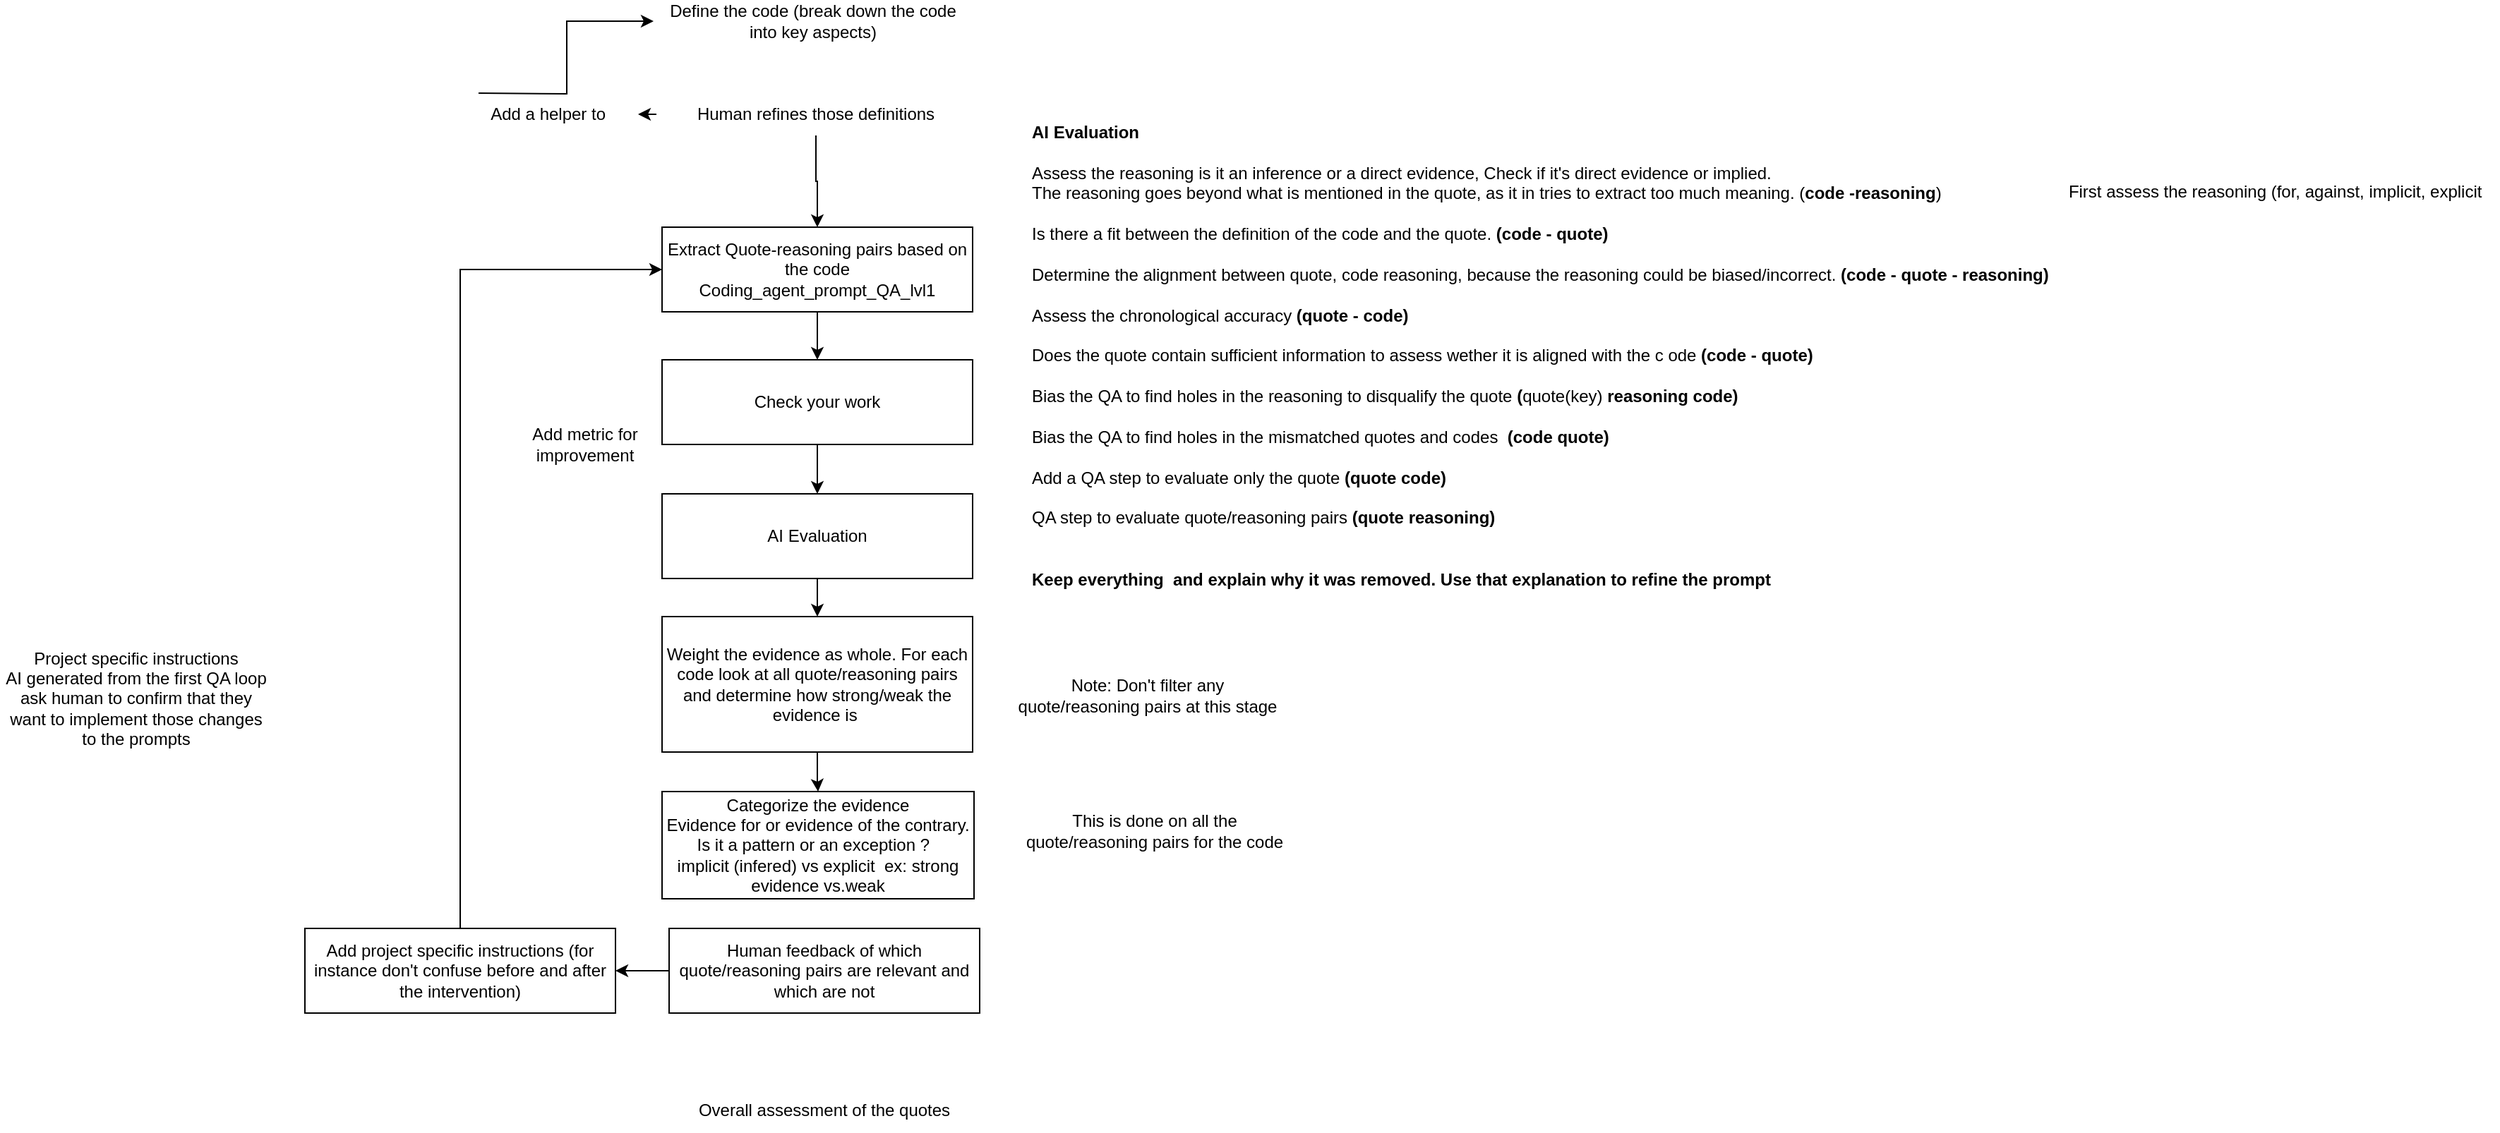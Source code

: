 <mxfile version="26.0.9">
  <diagram name="Page-1" id="0Ydfxz6QTc93MpmbOC5K">
    <mxGraphModel dx="2544" dy="1921" grid="0" gridSize="10" guides="1" tooltips="1" connect="1" arrows="1" fold="1" page="1" pageScale="1" pageWidth="850" pageHeight="1100" math="0" shadow="0">
      <root>
        <mxCell id="0" />
        <mxCell id="1" parent="0" />
        <mxCell id="7zysp7-P2iY6PpEXY4lb-13" style="edgeStyle=orthogonalEdgeStyle;rounded=0;orthogonalLoop=1;jettySize=auto;html=1;exitX=0.5;exitY=1;exitDx=0;exitDy=0;entryX=0.5;entryY=0;entryDx=0;entryDy=0;" parent="1" source="7zysp7-P2iY6PpEXY4lb-1" target="7zysp7-P2iY6PpEXY4lb-11" edge="1">
          <mxGeometry relative="1" as="geometry" />
        </mxCell>
        <mxCell id="7zysp7-P2iY6PpEXY4lb-1" value="Extract Quote-reasoning pairs based on the code&lt;div&gt;Coding_agent_prompt_QA_lvl1&lt;/div&gt;" style="rounded=0;whiteSpace=wrap;html=1;" parent="1" vertex="1">
          <mxGeometry x="271" y="57" width="220" height="60" as="geometry" />
        </mxCell>
        <mxCell id="7zysp7-P2iY6PpEXY4lb-6" style="edgeStyle=orthogonalEdgeStyle;rounded=0;orthogonalLoop=1;jettySize=auto;html=1;exitX=0;exitY=0.5;exitDx=0;exitDy=0;" parent="1" source="7zysp7-P2iY6PpEXY4lb-2" target="7zysp7-P2iY6PpEXY4lb-5" edge="1">
          <mxGeometry relative="1" as="geometry" />
        </mxCell>
        <mxCell id="7zysp7-P2iY6PpEXY4lb-2" value="Human feedback of which quote/reasoning pairs are relevant and which are not" style="rounded=0;whiteSpace=wrap;html=1;" parent="1" vertex="1">
          <mxGeometry x="276" y="554" width="220" height="60" as="geometry" />
        </mxCell>
        <mxCell id="7zysp7-P2iY6PpEXY4lb-7" style="edgeStyle=orthogonalEdgeStyle;rounded=0;orthogonalLoop=1;jettySize=auto;html=1;exitX=0.5;exitY=0;exitDx=0;exitDy=0;entryX=0;entryY=0.5;entryDx=0;entryDy=0;" parent="1" source="7zysp7-P2iY6PpEXY4lb-5" target="7zysp7-P2iY6PpEXY4lb-1" edge="1">
          <mxGeometry relative="1" as="geometry" />
        </mxCell>
        <mxCell id="7zysp7-P2iY6PpEXY4lb-5" value="Add project specific instructions (for instance don&#39;t confuse before and after the intervention)" style="rounded=0;whiteSpace=wrap;html=1;" parent="1" vertex="1">
          <mxGeometry x="18" y="554" width="220" height="60" as="geometry" />
        </mxCell>
        <mxCell id="7zysp7-P2iY6PpEXY4lb-8" value="Add metric for improvement" style="text;html=1;align=center;verticalAlign=middle;whiteSpace=wrap;rounded=0;" parent="1" vertex="1">
          <mxGeometry x="169" y="196" width="95" height="30" as="geometry" />
        </mxCell>
        <mxCell id="7zysp7-P2iY6PpEXY4lb-31" style="edgeStyle=orthogonalEdgeStyle;rounded=0;orthogonalLoop=1;jettySize=auto;html=1;exitX=0.5;exitY=1;exitDx=0;exitDy=0;" parent="1" source="7zysp7-P2iY6PpEXY4lb-9" target="7zysp7-P2iY6PpEXY4lb-10" edge="1">
          <mxGeometry relative="1" as="geometry" />
        </mxCell>
        <mxCell id="7zysp7-P2iY6PpEXY4lb-9" value="Weight the evidence as whole. For each code look at all quote/reasoning pairs and determine how strong/weak the evidence is&amp;nbsp;" style="rounded=0;whiteSpace=wrap;html=1;" parent="1" vertex="1">
          <mxGeometry x="271" y="333" width="220" height="96" as="geometry" />
        </mxCell>
        <mxCell id="7zysp7-P2iY6PpEXY4lb-10" value="Categorize the evidence&lt;div&gt;Evidence for or evidence of the contrary. Is it a pattern or an exception ?&amp;nbsp;&lt;span style=&quot;background-color: transparent; color: light-dark(rgb(0, 0, 0), rgb(255, 255, 255));&quot;&gt;&amp;nbsp;&lt;/span&gt;&lt;/div&gt;&lt;div&gt;&lt;span style=&quot;background-color: transparent; color: light-dark(rgb(0, 0, 0), rgb(255, 255, 255));&quot;&gt;implicit (infered) vs explicit&amp;nbsp; ex: strong evidence vs.weak&lt;/span&gt;&lt;/div&gt;" style="rounded=0;whiteSpace=wrap;html=1;" parent="1" vertex="1">
          <mxGeometry x="271" y="457" width="221" height="76" as="geometry" />
        </mxCell>
        <mxCell id="7zysp7-P2iY6PpEXY4lb-22" style="edgeStyle=orthogonalEdgeStyle;rounded=0;orthogonalLoop=1;jettySize=auto;html=1;exitX=0.5;exitY=1;exitDx=0;exitDy=0;" parent="1" source="7zysp7-P2iY6PpEXY4lb-11" target="7zysp7-P2iY6PpEXY4lb-17" edge="1">
          <mxGeometry relative="1" as="geometry" />
        </mxCell>
        <mxCell id="7zysp7-P2iY6PpEXY4lb-11" value="Check your work" style="rounded=0;whiteSpace=wrap;html=1;" parent="1" vertex="1">
          <mxGeometry x="271" y="151" width="220" height="60" as="geometry" />
        </mxCell>
        <mxCell id="7zysp7-P2iY6PpEXY4lb-30" style="edgeStyle=orthogonalEdgeStyle;rounded=0;orthogonalLoop=1;jettySize=auto;html=1;exitX=0.5;exitY=1;exitDx=0;exitDy=0;entryX=0.5;entryY=0;entryDx=0;entryDy=0;" parent="1" source="7zysp7-P2iY6PpEXY4lb-17" target="7zysp7-P2iY6PpEXY4lb-9" edge="1">
          <mxGeometry relative="1" as="geometry" />
        </mxCell>
        <mxCell id="7zysp7-P2iY6PpEXY4lb-17" value="AI Evaluation" style="rounded=0;whiteSpace=wrap;html=1;" parent="1" vertex="1">
          <mxGeometry x="271" y="246" width="220" height="60" as="geometry" />
        </mxCell>
        <mxCell id="7zysp7-P2iY6PpEXY4lb-18" value="&lt;b&gt;AI Evaluation&amp;nbsp;&lt;/b&gt;&lt;br&gt;&lt;br&gt;Assess the reasoning is it an inference or a direct evidence, Check if it&#39;s direct evidence or implied.&amp;nbsp;&lt;br class=&quot;Apple-interchange-newline&quot;&gt;The reasoning goes beyond what is mentioned in the quote, as it in tries to extract too much meaning. (&lt;b&gt;code -reasoning&lt;/b&gt;)&lt;div&gt;&lt;br&gt;&lt;/div&gt;&lt;div&gt;Is there a fit between the definition of the code and the quote.&lt;b&gt; (code - quote)&amp;nbsp;&lt;/b&gt;&lt;br&gt;&lt;div&gt;&lt;br&gt;&lt;div&gt;Determine the alignment between quote, code reasoning, because the reasoning could be biased/incorrect.&lt;b&gt; (code - quote - reasoning)&lt;/b&gt;&lt;/div&gt;&lt;div&gt;&lt;br&gt;&lt;/div&gt;&lt;div&gt;Assess the chronological accuracy&lt;b&gt; (quote - code)&lt;/b&gt;&lt;/div&gt;&lt;/div&gt;&lt;/div&gt;&lt;div&gt;&lt;br&gt;&lt;/div&gt;&lt;div&gt;Does the quote contain sufficient information to assess wether it is aligned with the c ode &lt;b&gt;(code - quote)&lt;/b&gt;&lt;/div&gt;&lt;div&gt;&lt;br&gt;&lt;/div&gt;&lt;div&gt;Bias the QA to find holes in the reasoning to disqualify the quote &lt;b&gt;(&lt;/b&gt;quote(key) &lt;b&gt;reasoning code)&lt;/b&gt;&lt;/div&gt;&lt;div&gt;&lt;br&gt;&lt;/div&gt;&lt;div&gt;Bias the QA to find holes in the mismatched quotes and codes&amp;nbsp; &lt;b&gt;(code quote)&lt;/b&gt;&lt;br&gt;&lt;/div&gt;&lt;div&gt;&lt;br&gt;&lt;/div&gt;&lt;div&gt;Add a QA step to evaluate only the quote&lt;b&gt; (quote code)&lt;/b&gt;&lt;/div&gt;&lt;div&gt;&lt;br&gt;&lt;/div&gt;&lt;div&gt;QA step to evaluate quote/reasoning pairs &lt;b&gt;(quote reasoning)&amp;nbsp;&lt;/b&gt;&lt;/div&gt;&lt;div&gt;&lt;b&gt;&lt;br&gt;&lt;/b&gt;&lt;/div&gt;&lt;div&gt;&lt;b&gt;&lt;br&gt;&lt;/b&gt;&lt;/div&gt;&lt;div&gt;&lt;b&gt;Keep everything&amp;nbsp; and explain why it was removed. Use that explanation to refine the prompt&lt;/b&gt;&lt;/div&gt;" style="text;html=1;align=left;verticalAlign=middle;resizable=0;points=[];autosize=1;strokeColor=none;fillColor=none;" parent="1" vertex="1">
          <mxGeometry x="531" y="-24" width="738" height="343" as="geometry" />
        </mxCell>
        <mxCell id="7zysp7-P2iY6PpEXY4lb-19" value="First assess the reasoning (for, against, implicit, explicit&amp;nbsp;" style="text;html=1;align=center;verticalAlign=middle;resizable=0;points=[];autosize=1;strokeColor=none;fillColor=none;" parent="1" vertex="1">
          <mxGeometry x="1258" y="19" width="314" height="26" as="geometry" />
        </mxCell>
        <mxCell id="7zysp7-P2iY6PpEXY4lb-20" value="Overall assessment of the quotes" style="text;html=1;align=center;verticalAlign=middle;whiteSpace=wrap;rounded=0;" parent="1" vertex="1">
          <mxGeometry x="279" y="668" width="214" height="30" as="geometry" />
        </mxCell>
        <mxCell id="7zysp7-P2iY6PpEXY4lb-21" value="This is done on all the quote/reasoning pairs for the code" style="text;html=1;align=center;verticalAlign=middle;whiteSpace=wrap;rounded=0;" parent="1" vertex="1">
          <mxGeometry x="525" y="470" width="190" height="30" as="geometry" />
        </mxCell>
        <mxCell id="7zysp7-P2iY6PpEXY4lb-23" value="Note: Don&#39;t filter any quote/reasoning pairs at this stage" style="text;html=1;align=center;verticalAlign=middle;whiteSpace=wrap;rounded=0;" parent="1" vertex="1">
          <mxGeometry x="520" y="374" width="190" height="30" as="geometry" />
        </mxCell>
        <mxCell id="7zysp7-P2iY6PpEXY4lb-24" value="Define the code (break down the code into key aspects)" style="text;html=1;align=center;verticalAlign=middle;whiteSpace=wrap;rounded=0;" parent="1" vertex="1">
          <mxGeometry x="265" y="-104" width="226" height="30" as="geometry" />
        </mxCell>
        <mxCell id="7zysp7-P2iY6PpEXY4lb-27" style="edgeStyle=orthogonalEdgeStyle;rounded=0;orthogonalLoop=1;jettySize=auto;html=1;exitX=0;exitY=0.5;exitDx=0;exitDy=0;" parent="1" source="7zysp7-P2iY6PpEXY4lb-25" edge="1">
          <mxGeometry relative="1" as="geometry">
            <mxPoint x="254" y="-23" as="targetPoint" />
          </mxGeometry>
        </mxCell>
        <mxCell id="7zysp7-P2iY6PpEXY4lb-29" style="edgeStyle=orthogonalEdgeStyle;rounded=0;orthogonalLoop=1;jettySize=auto;html=1;exitX=0.5;exitY=1;exitDx=0;exitDy=0;entryX=0.5;entryY=0;entryDx=0;entryDy=0;" parent="1" source="7zysp7-P2iY6PpEXY4lb-25" target="7zysp7-P2iY6PpEXY4lb-1" edge="1">
          <mxGeometry relative="1" as="geometry" />
        </mxCell>
        <mxCell id="7zysp7-P2iY6PpEXY4lb-25" value="Human refines those definitions" style="text;html=1;align=center;verticalAlign=middle;whiteSpace=wrap;rounded=0;" parent="1" vertex="1">
          <mxGeometry x="267" y="-38" width="226" height="30" as="geometry" />
        </mxCell>
        <mxCell id="7zysp7-P2iY6PpEXY4lb-28" style="edgeStyle=orthogonalEdgeStyle;rounded=0;orthogonalLoop=1;jettySize=auto;html=1;exitX=0.5;exitY=0;exitDx=0;exitDy=0;entryX=0;entryY=0.5;entryDx=0;entryDy=0;" parent="1" target="7zysp7-P2iY6PpEXY4lb-24" edge="1">
          <mxGeometry relative="1" as="geometry">
            <mxPoint x="141" y="-38" as="sourcePoint" />
          </mxGeometry>
        </mxCell>
        <mxCell id="7zysp7-P2iY6PpEXY4lb-26" value="Add a helper to&amp;nbsp;" style="text;html=1;align=center;verticalAlign=middle;whiteSpace=wrap;rounded=0;" parent="1" vertex="1">
          <mxGeometry x="79" y="-38" width="226" height="30" as="geometry" />
        </mxCell>
        <mxCell id="7zysp7-P2iY6PpEXY4lb-32" value="Project specific instructions&lt;div&gt;AI generated from the first QA loop ask human to confirm that they want to implement those changes to the prompts&lt;/div&gt;" style="text;html=1;align=center;verticalAlign=middle;whiteSpace=wrap;rounded=0;" parent="1" vertex="1">
          <mxGeometry x="-198" y="376" width="193" height="30" as="geometry" />
        </mxCell>
      </root>
    </mxGraphModel>
  </diagram>
</mxfile>
